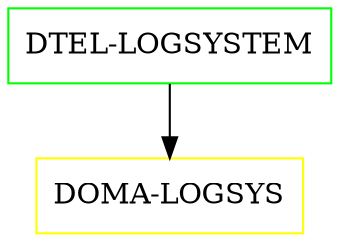 digraph G {
  "DTEL-LOGSYSTEM" [shape=box,color=green];
  "DOMA-LOGSYS" [shape=box,color=yellow,URL="./DOMA_LOGSYS.html"];
  "DTEL-LOGSYSTEM" -> "DOMA-LOGSYS";
}
